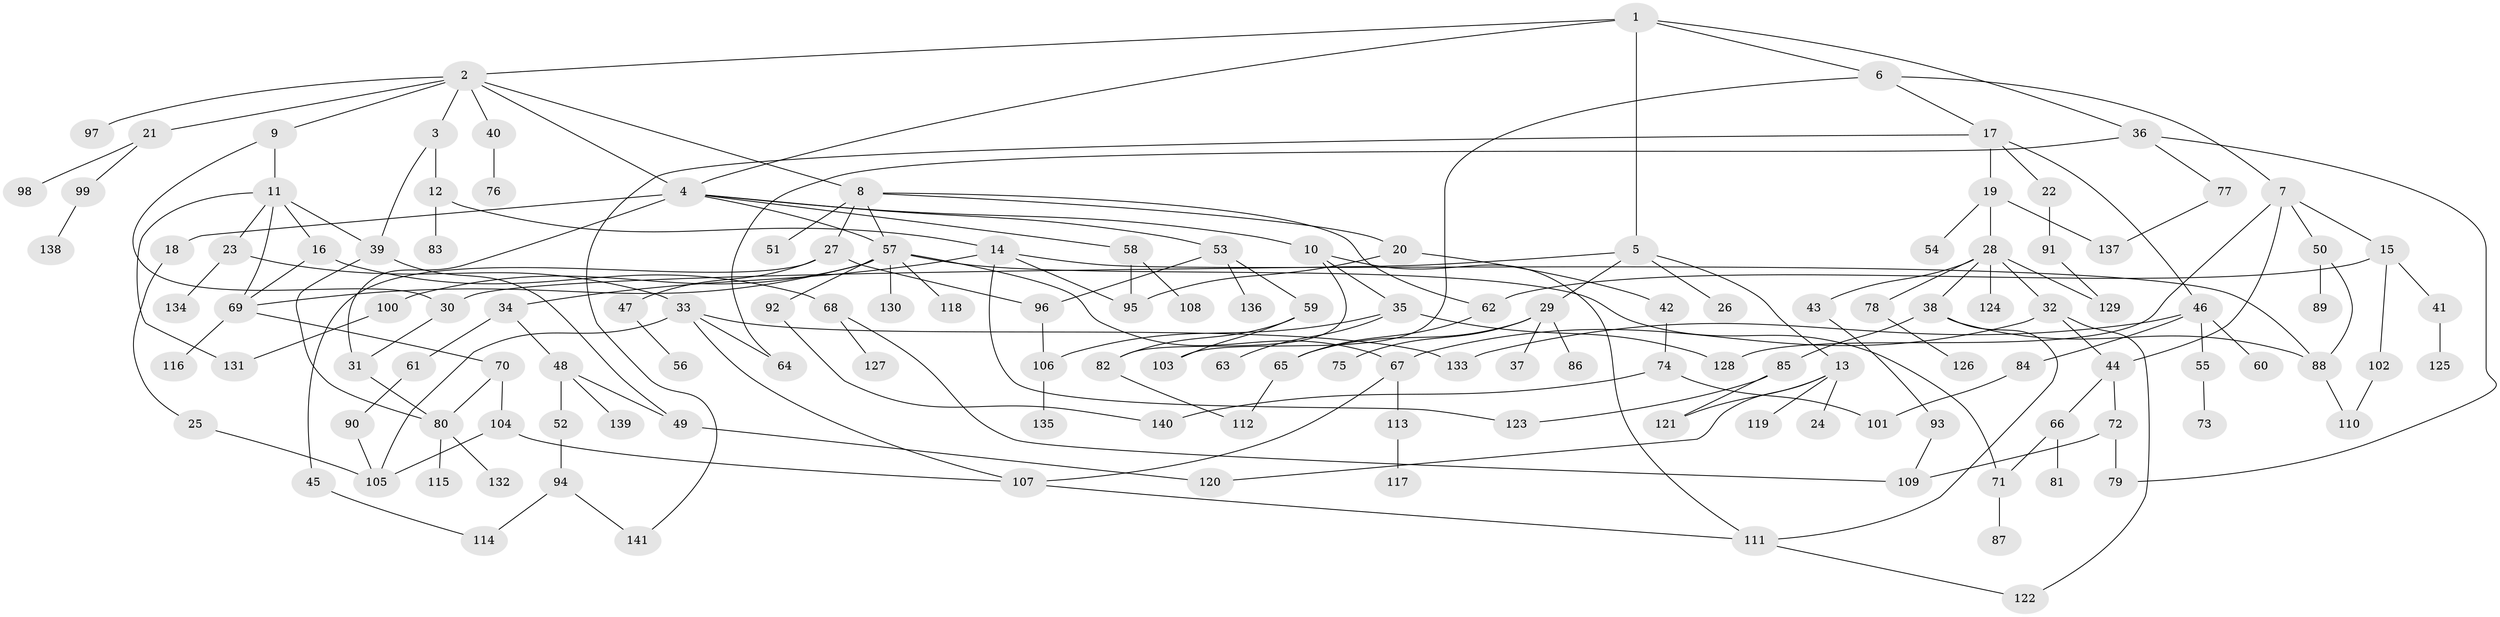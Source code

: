 // Generated by graph-tools (version 1.1) at 2025/13/03/09/25 04:13:17]
// undirected, 141 vertices, 189 edges
graph export_dot {
graph [start="1"]
  node [color=gray90,style=filled];
  1;
  2;
  3;
  4;
  5;
  6;
  7;
  8;
  9;
  10;
  11;
  12;
  13;
  14;
  15;
  16;
  17;
  18;
  19;
  20;
  21;
  22;
  23;
  24;
  25;
  26;
  27;
  28;
  29;
  30;
  31;
  32;
  33;
  34;
  35;
  36;
  37;
  38;
  39;
  40;
  41;
  42;
  43;
  44;
  45;
  46;
  47;
  48;
  49;
  50;
  51;
  52;
  53;
  54;
  55;
  56;
  57;
  58;
  59;
  60;
  61;
  62;
  63;
  64;
  65;
  66;
  67;
  68;
  69;
  70;
  71;
  72;
  73;
  74;
  75;
  76;
  77;
  78;
  79;
  80;
  81;
  82;
  83;
  84;
  85;
  86;
  87;
  88;
  89;
  90;
  91;
  92;
  93;
  94;
  95;
  96;
  97;
  98;
  99;
  100;
  101;
  102;
  103;
  104;
  105;
  106;
  107;
  108;
  109;
  110;
  111;
  112;
  113;
  114;
  115;
  116;
  117;
  118;
  119;
  120;
  121;
  122;
  123;
  124;
  125;
  126;
  127;
  128;
  129;
  130;
  131;
  132;
  133;
  134;
  135;
  136;
  137;
  138;
  139;
  140;
  141;
  1 -- 2;
  1 -- 5;
  1 -- 6;
  1 -- 36;
  1 -- 4;
  2 -- 3;
  2 -- 4;
  2 -- 8;
  2 -- 9;
  2 -- 21;
  2 -- 40;
  2 -- 97;
  3 -- 12;
  3 -- 39;
  4 -- 10;
  4 -- 18;
  4 -- 31;
  4 -- 53;
  4 -- 57;
  4 -- 58;
  5 -- 13;
  5 -- 26;
  5 -- 29;
  5 -- 30;
  6 -- 7;
  6 -- 17;
  6 -- 103;
  7 -- 15;
  7 -- 44;
  7 -- 50;
  7 -- 128;
  8 -- 20;
  8 -- 27;
  8 -- 51;
  8 -- 62;
  8 -- 57;
  9 -- 11;
  9 -- 30;
  10 -- 35;
  10 -- 111;
  10 -- 82;
  11 -- 16;
  11 -- 23;
  11 -- 131;
  11 -- 69;
  11 -- 39;
  12 -- 14;
  12 -- 83;
  13 -- 24;
  13 -- 119;
  13 -- 120;
  13 -- 121;
  14 -- 34;
  14 -- 123;
  14 -- 88;
  14 -- 95;
  15 -- 41;
  15 -- 102;
  15 -- 62;
  16 -- 68;
  16 -- 69;
  17 -- 19;
  17 -- 22;
  17 -- 46;
  17 -- 141;
  18 -- 25;
  19 -- 28;
  19 -- 54;
  19 -- 137;
  20 -- 42;
  20 -- 95;
  21 -- 98;
  21 -- 99;
  22 -- 91;
  23 -- 33;
  23 -- 134;
  25 -- 105;
  27 -- 45;
  27 -- 47;
  27 -- 96;
  28 -- 32;
  28 -- 38;
  28 -- 43;
  28 -- 78;
  28 -- 124;
  28 -- 129;
  29 -- 37;
  29 -- 75;
  29 -- 86;
  29 -- 65;
  30 -- 31;
  31 -- 80;
  32 -- 44;
  32 -- 67;
  32 -- 122;
  33 -- 105;
  33 -- 107;
  33 -- 133;
  33 -- 64;
  34 -- 48;
  34 -- 61;
  35 -- 63;
  35 -- 106;
  35 -- 128;
  36 -- 64;
  36 -- 77;
  36 -- 79;
  38 -- 85;
  38 -- 88;
  38 -- 111;
  39 -- 80;
  39 -- 49;
  40 -- 76;
  41 -- 125;
  42 -- 74;
  43 -- 93;
  44 -- 66;
  44 -- 72;
  45 -- 114;
  46 -- 55;
  46 -- 60;
  46 -- 84;
  46 -- 133;
  47 -- 56;
  48 -- 49;
  48 -- 52;
  48 -- 139;
  49 -- 120;
  50 -- 89;
  50 -- 88;
  52 -- 94;
  53 -- 59;
  53 -- 136;
  53 -- 96;
  55 -- 73;
  57 -- 67;
  57 -- 69;
  57 -- 92;
  57 -- 100;
  57 -- 118;
  57 -- 130;
  57 -- 71;
  58 -- 108;
  58 -- 95;
  59 -- 82;
  59 -- 103;
  61 -- 90;
  62 -- 65;
  65 -- 112;
  66 -- 71;
  66 -- 81;
  67 -- 113;
  67 -- 107;
  68 -- 127;
  68 -- 109;
  69 -- 70;
  69 -- 116;
  70 -- 104;
  70 -- 80;
  71 -- 87;
  72 -- 109;
  72 -- 79;
  74 -- 101;
  74 -- 140;
  77 -- 137;
  78 -- 126;
  80 -- 115;
  80 -- 132;
  82 -- 112;
  84 -- 101;
  85 -- 121;
  85 -- 123;
  88 -- 110;
  90 -- 105;
  91 -- 129;
  92 -- 140;
  93 -- 109;
  94 -- 114;
  94 -- 141;
  96 -- 106;
  99 -- 138;
  100 -- 131;
  102 -- 110;
  104 -- 107;
  104 -- 105;
  106 -- 135;
  107 -- 111;
  111 -- 122;
  113 -- 117;
}

